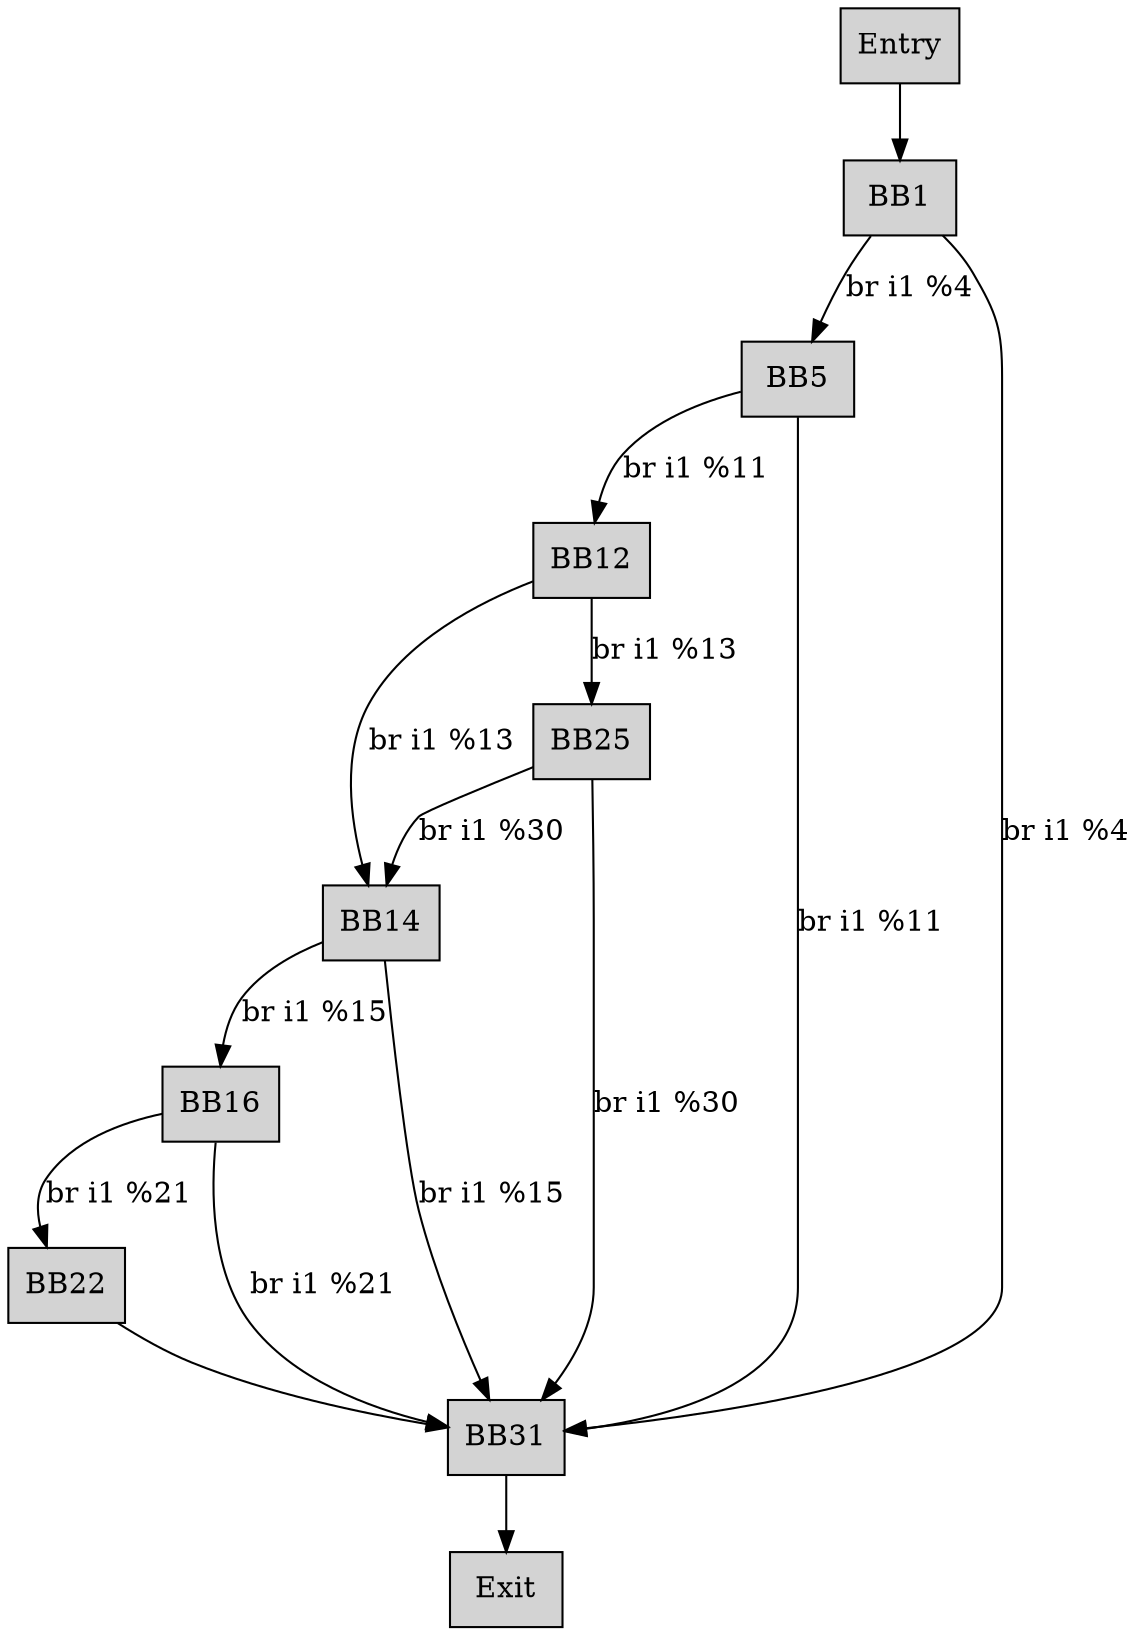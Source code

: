 digraph CFG {
    node[shape=box, style=filled];

    Entry[label="Entry"];
    BB1[label="BB1"];
    BB5[label="BB5"];
    BB12[label="BB12"];
    BB14[label="BB14"];
    BB16[label="BB16"];
    BB22[label="BB22"];
    BB25[label="BB25"];
    BB31[label="BB31"];

    Entry -> BB1;
    BB1 -> BB5[label="br i1 %4"];
    BB1 -> BB31[label="br i1 %4"];
    BB5 -> BB12[label="br i1 %11"];
    BB5 -> BB31[label="br i1 %11"];
    BB12 -> BB14[label="br i1 %13"];
    BB12 -> BB25[label="br i1 %13"];
    BB14 -> BB16[label="br i1 %15"];
    BB14 -> BB31[label="br i1 %15"];
    BB16 -> BB22[label="br i1 %21"];
    BB16 -> BB31[label="br i1 %21"];
    BB22 -> BB31;
    BB25 -> BB14[label="br i1 %30"];
    BB25 -> BB31[label="br i1 %30"];
    BB31 -> Exit;
}